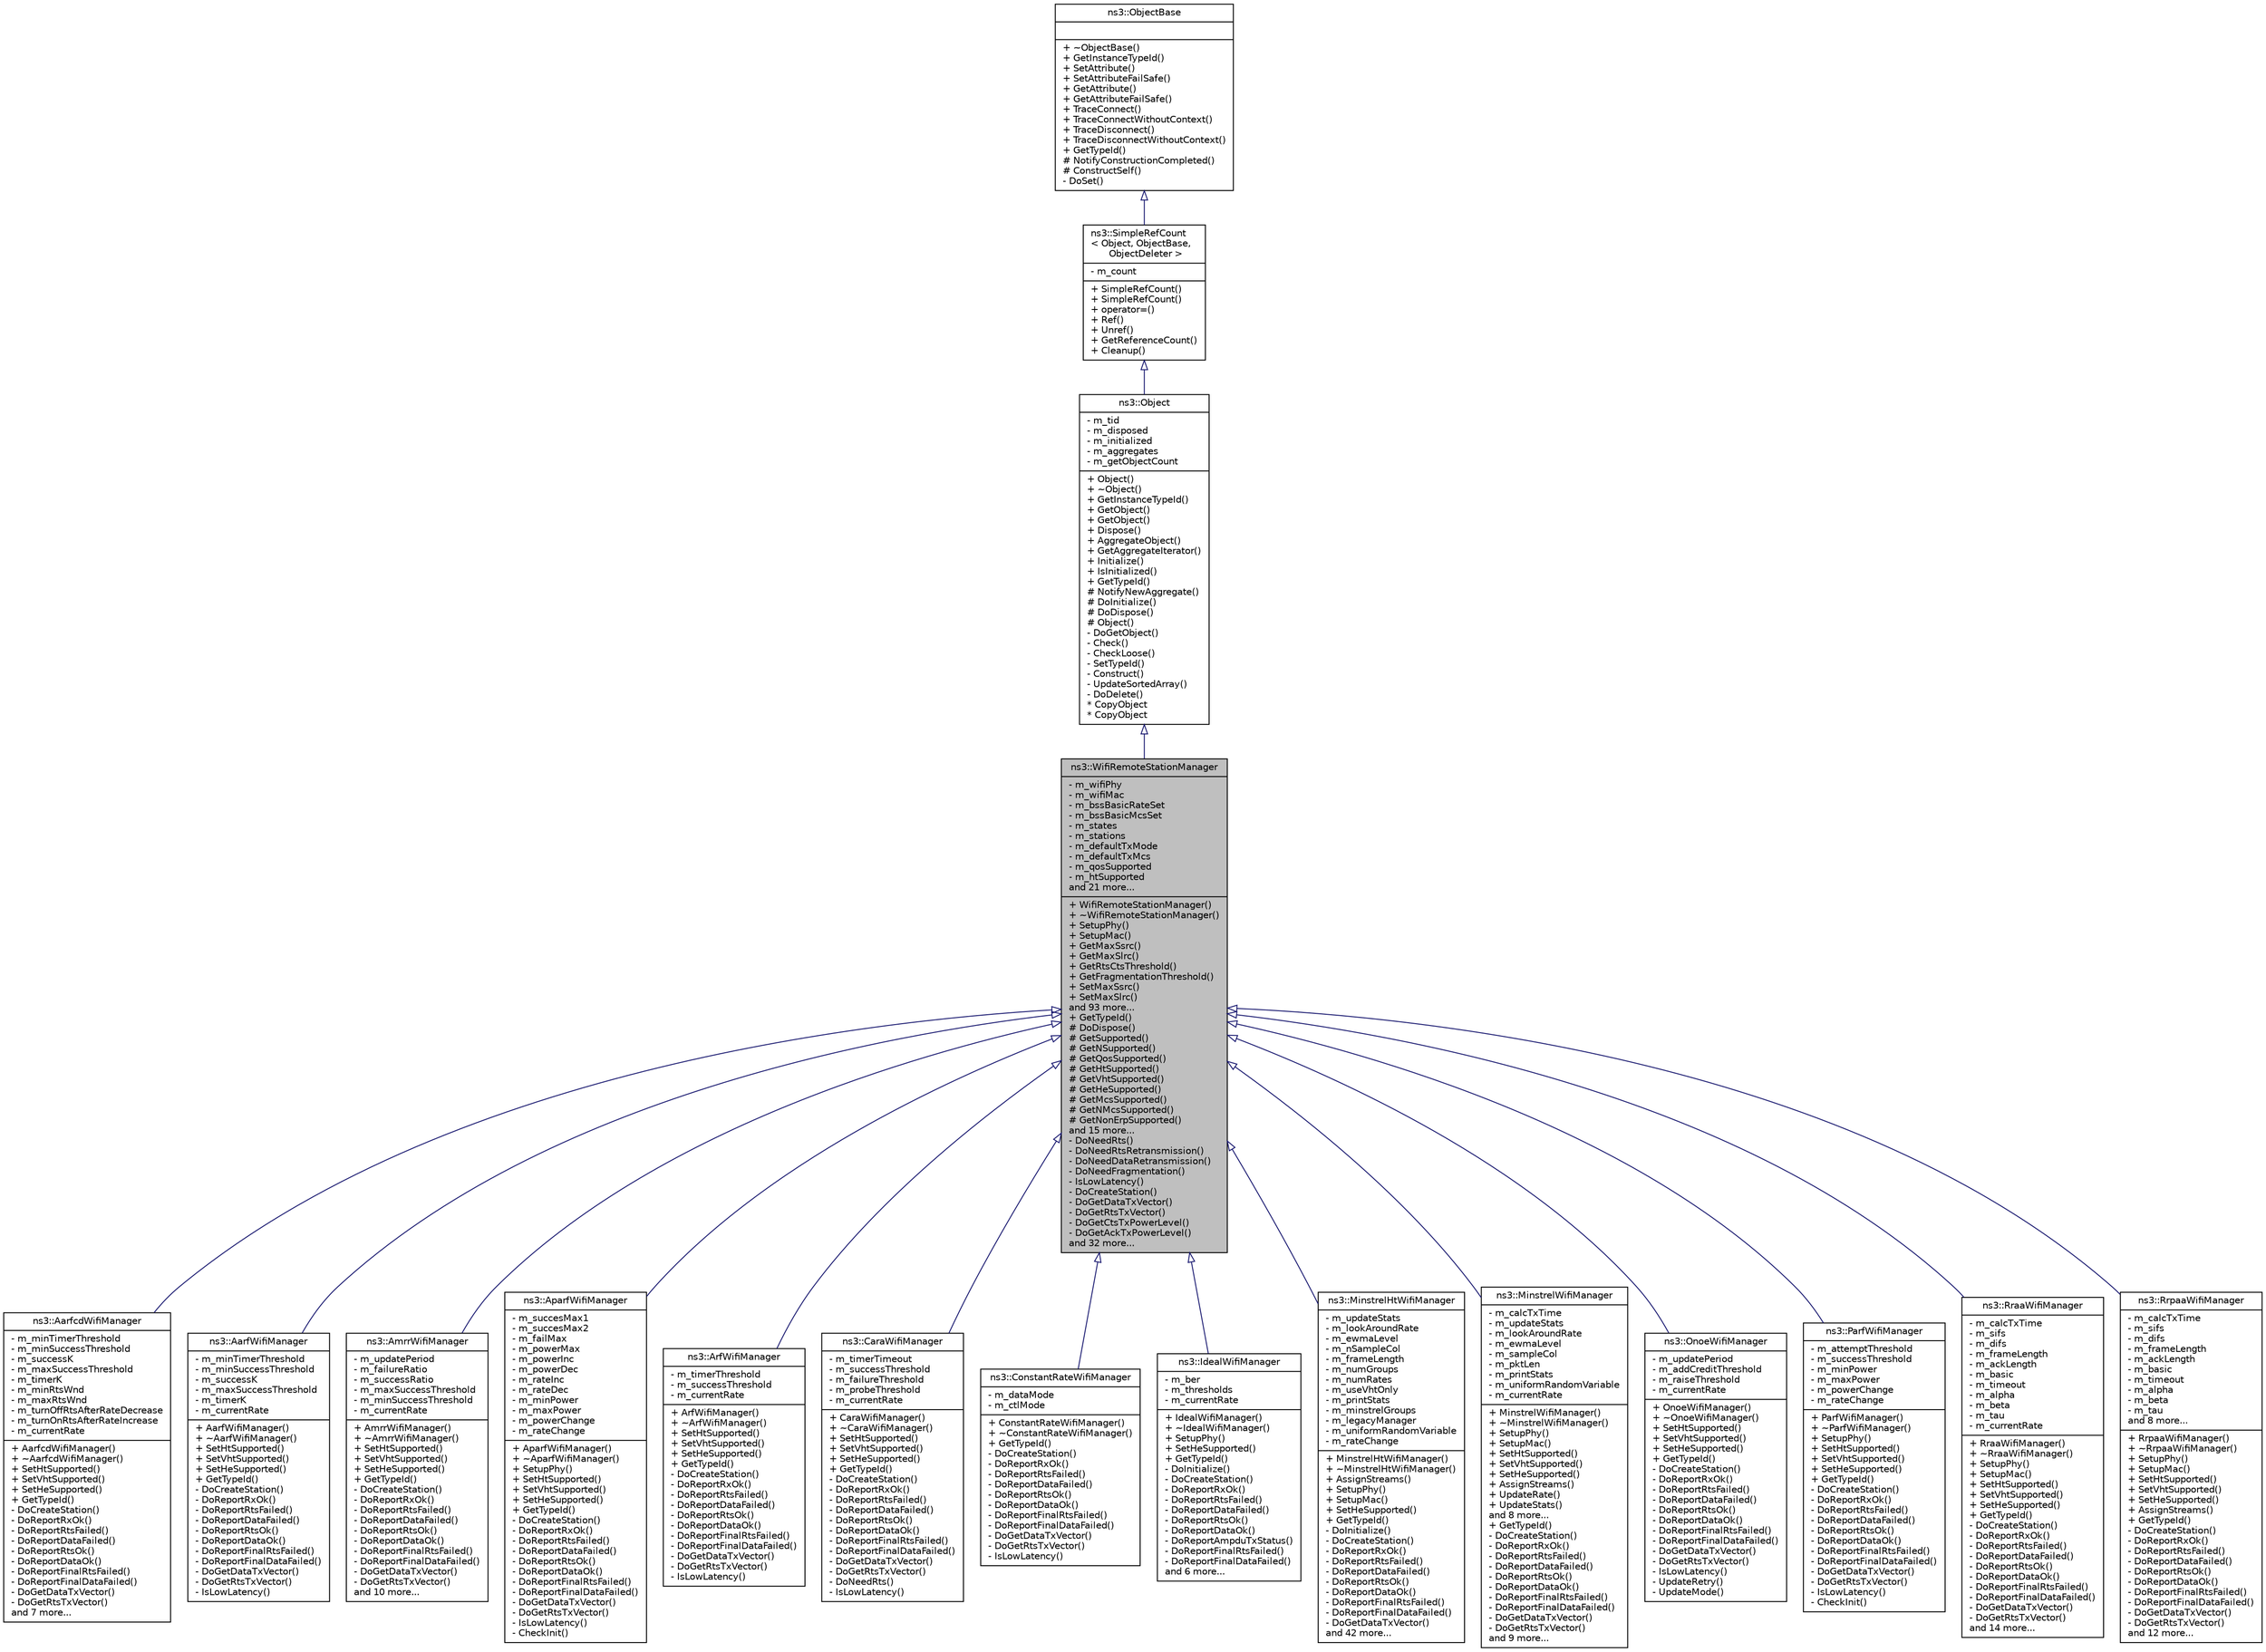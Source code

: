 digraph "ns3::WifiRemoteStationManager"
{
  edge [fontname="Helvetica",fontsize="10",labelfontname="Helvetica",labelfontsize="10"];
  node [fontname="Helvetica",fontsize="10",shape=record];
  Node1 [label="{ns3::WifiRemoteStationManager\n|- m_wifiPhy\l- m_wifiMac\l- m_bssBasicRateSet\l- m_bssBasicMcsSet\l- m_states\l- m_stations\l- m_defaultTxMode\l- m_defaultTxMcs\l- m_qosSupported\l- m_htSupported\land 21 more...\l|+ WifiRemoteStationManager()\l+ ~WifiRemoteStationManager()\l+ SetupPhy()\l+ SetupMac()\l+ GetMaxSsrc()\l+ GetMaxSlrc()\l+ GetRtsCtsThreshold()\l+ GetFragmentationThreshold()\l+ SetMaxSsrc()\l+ SetMaxSlrc()\land 93 more...\l+ GetTypeId()\l# DoDispose()\l# GetSupported()\l# GetNSupported()\l# GetQosSupported()\l# GetHtSupported()\l# GetVhtSupported()\l# GetHeSupported()\l# GetMcsSupported()\l# GetNMcsSupported()\l# GetNonErpSupported()\land 15 more...\l- DoNeedRts()\l- DoNeedRtsRetransmission()\l- DoNeedDataRetransmission()\l- DoNeedFragmentation()\l- IsLowLatency()\l- DoCreateStation()\l- DoGetDataTxVector()\l- DoGetRtsTxVector()\l- DoGetCtsTxPowerLevel()\l- DoGetAckTxPowerLevel()\land 32 more...\l}",height=0.2,width=0.4,color="black", fillcolor="grey75", style="filled", fontcolor="black"];
  Node2 -> Node1 [dir="back",color="midnightblue",fontsize="10",style="solid",arrowtail="onormal"];
  Node2 [label="{ns3::Object\n|- m_tid\l- m_disposed\l- m_initialized\l- m_aggregates\l- m_getObjectCount\l|+ Object()\l+ ~Object()\l+ GetInstanceTypeId()\l+ GetObject()\l+ GetObject()\l+ Dispose()\l+ AggregateObject()\l+ GetAggregateIterator()\l+ Initialize()\l+ IsInitialized()\l+ GetTypeId()\l# NotifyNewAggregate()\l# DoInitialize()\l# DoDispose()\l# Object()\l- DoGetObject()\l- Check()\l- CheckLoose()\l- SetTypeId()\l- Construct()\l- UpdateSortedArray()\l- DoDelete()\l* CopyObject\l* CopyObject\l}",height=0.2,width=0.4,color="black", fillcolor="white", style="filled",URL="$d9/d77/classns3_1_1Object.html",tooltip="A base class which provides memory management and object aggregation. "];
  Node3 -> Node2 [dir="back",color="midnightblue",fontsize="10",style="solid",arrowtail="onormal"];
  Node3 [label="{ns3::SimpleRefCount\l\< Object, ObjectBase,\l ObjectDeleter \>\n|- m_count\l|+ SimpleRefCount()\l+ SimpleRefCount()\l+ operator=()\l+ Ref()\l+ Unref()\l+ GetReferenceCount()\l+ Cleanup()\l}",height=0.2,width=0.4,color="black", fillcolor="white", style="filled",URL="$da/da1/classns3_1_1SimpleRefCount.html"];
  Node4 -> Node3 [dir="back",color="midnightblue",fontsize="10",style="solid",arrowtail="onormal"];
  Node4 [label="{ns3::ObjectBase\n||+ ~ObjectBase()\l+ GetInstanceTypeId()\l+ SetAttribute()\l+ SetAttributeFailSafe()\l+ GetAttribute()\l+ GetAttributeFailSafe()\l+ TraceConnect()\l+ TraceConnectWithoutContext()\l+ TraceDisconnect()\l+ TraceDisconnectWithoutContext()\l+ GetTypeId()\l# NotifyConstructionCompleted()\l# ConstructSelf()\l- DoSet()\l}",height=0.2,width=0.4,color="black", fillcolor="white", style="filled",URL="$d2/dac/classns3_1_1ObjectBase.html",tooltip="Anchor the ns-3 type and attribute system. "];
  Node1 -> Node5 [dir="back",color="midnightblue",fontsize="10",style="solid",arrowtail="onormal"];
  Node5 [label="{ns3::AarfcdWifiManager\n|- m_minTimerThreshold\l- m_minSuccessThreshold\l- m_successK\l- m_maxSuccessThreshold\l- m_timerK\l- m_minRtsWnd\l- m_maxRtsWnd\l- m_turnOffRtsAfterRateDecrease\l- m_turnOnRtsAfterRateIncrease\l- m_currentRate\l|+ AarfcdWifiManager()\l+ ~AarfcdWifiManager()\l+ SetHtSupported()\l+ SetVhtSupported()\l+ SetHeSupported()\l+ GetTypeId()\l- DoCreateStation()\l- DoReportRxOk()\l- DoReportRtsFailed()\l- DoReportDataFailed()\l- DoReportRtsOk()\l- DoReportDataOk()\l- DoReportFinalRtsFailed()\l- DoReportFinalDataFailed()\l- DoGetDataTxVector()\l- DoGetRtsTxVector()\land 7 more...\l}",height=0.2,width=0.4,color="black", fillcolor="white", style="filled",URL="$de/d61/classns3_1_1AarfcdWifiManager.html",tooltip="an implementation of the AARF-CD algorithmThis algorithm was first described in \"Efficient Collision ..."];
  Node1 -> Node6 [dir="back",color="midnightblue",fontsize="10",style="solid",arrowtail="onormal"];
  Node6 [label="{ns3::AarfWifiManager\n|- m_minTimerThreshold\l- m_minSuccessThreshold\l- m_successK\l- m_maxSuccessThreshold\l- m_timerK\l- m_currentRate\l|+ AarfWifiManager()\l+ ~AarfWifiManager()\l+ SetHtSupported()\l+ SetVhtSupported()\l+ SetHeSupported()\l+ GetTypeId()\l- DoCreateStation()\l- DoReportRxOk()\l- DoReportRtsFailed()\l- DoReportDataFailed()\l- DoReportRtsOk()\l- DoReportDataOk()\l- DoReportFinalRtsFailed()\l- DoReportFinalDataFailed()\l- DoGetDataTxVector()\l- DoGetRtsTxVector()\l- IsLowLatency()\l}",height=0.2,width=0.4,color="black", fillcolor="white", style="filled",URL="$d7/d63/classns3_1_1AarfWifiManager.html",tooltip="AARF Rate control algorithmThis class implements the AARF rate control algorithm which was initially ..."];
  Node1 -> Node7 [dir="back",color="midnightblue",fontsize="10",style="solid",arrowtail="onormal"];
  Node7 [label="{ns3::AmrrWifiManager\n|- m_updatePeriod\l- m_failureRatio\l- m_successRatio\l- m_maxSuccessThreshold\l- m_minSuccessThreshold\l- m_currentRate\l|+ AmrrWifiManager()\l+ ~AmrrWifiManager()\l+ SetHtSupported()\l+ SetVhtSupported()\l+ SetHeSupported()\l+ GetTypeId()\l- DoCreateStation()\l- DoReportRxOk()\l- DoReportRtsFailed()\l- DoReportDataFailed()\l- DoReportRtsOk()\l- DoReportDataOk()\l- DoReportFinalRtsFailed()\l- DoReportFinalDataFailed()\l- DoGetDataTxVector()\l- DoGetRtsTxVector()\land 10 more...\l}",height=0.2,width=0.4,color="black", fillcolor="white", style="filled",URL="$d1/d45/classns3_1_1AmrrWifiManager.html",tooltip="AMRR Rate control algorithmThis class implements the AMRR rate control algorithm which was initially ..."];
  Node1 -> Node8 [dir="back",color="midnightblue",fontsize="10",style="solid",arrowtail="onormal"];
  Node8 [label="{ns3::AparfWifiManager\n|- m_succesMax1\l- m_succesMax2\l- m_failMax\l- m_powerMax\l- m_powerInc\l- m_powerDec\l- m_rateInc\l- m_rateDec\l- m_minPower\l- m_maxPower\l- m_powerChange\l- m_rateChange\l|+ AparfWifiManager()\l+ ~AparfWifiManager()\l+ SetupPhy()\l+ SetHtSupported()\l+ SetVhtSupported()\l+ SetHeSupported()\l+ GetTypeId()\l- DoCreateStation()\l- DoReportRxOk()\l- DoReportRtsFailed()\l- DoReportDataFailed()\l- DoReportRtsOk()\l- DoReportDataOk()\l- DoReportFinalRtsFailed()\l- DoReportFinalDataFailed()\l- DoGetDataTxVector()\l- DoGetRtsTxVector()\l- IsLowLatency()\l- CheckInit()\l}",height=0.2,width=0.4,color="black", fillcolor="white", style="filled",URL="$dc/d5c/classns3_1_1AparfWifiManager.html"];
  Node1 -> Node9 [dir="back",color="midnightblue",fontsize="10",style="solid",arrowtail="onormal"];
  Node9 [label="{ns3::ArfWifiManager\n|- m_timerThreshold\l- m_successThreshold\l- m_currentRate\l|+ ArfWifiManager()\l+ ~ArfWifiManager()\l+ SetHtSupported()\l+ SetVhtSupported()\l+ SetHeSupported()\l+ GetTypeId()\l- DoCreateStation()\l- DoReportRxOk()\l- DoReportRtsFailed()\l- DoReportDataFailed()\l- DoReportRtsOk()\l- DoReportDataOk()\l- DoReportFinalRtsFailed()\l- DoReportFinalDataFailed()\l- DoGetDataTxVector()\l- DoGetRtsTxVector()\l- IsLowLatency()\l}",height=0.2,width=0.4,color="black", fillcolor="white", style="filled",URL="$d8/d72/classns3_1_1ArfWifiManager.html",tooltip="ARF Rate control algorithm. "];
  Node1 -> Node10 [dir="back",color="midnightblue",fontsize="10",style="solid",arrowtail="onormal"];
  Node10 [label="{ns3::CaraWifiManager\n|- m_timerTimeout\l- m_successThreshold\l- m_failureThreshold\l- m_probeThreshold\l- m_currentRate\l|+ CaraWifiManager()\l+ ~CaraWifiManager()\l+ SetHtSupported()\l+ SetVhtSupported()\l+ SetHeSupported()\l+ GetTypeId()\l- DoCreateStation()\l- DoReportRxOk()\l- DoReportRtsFailed()\l- DoReportDataFailed()\l- DoReportRtsOk()\l- DoReportDataOk()\l- DoReportFinalRtsFailed()\l- DoReportFinalDataFailed()\l- DoGetDataTxVector()\l- DoGetRtsTxVector()\l- DoNeedRts()\l- IsLowLatency()\l}",height=0.2,width=0.4,color="black", fillcolor="white", style="filled",URL="$d8/d78/classns3_1_1CaraWifiManager.html",tooltip="implement the CARA rate control algorithmImplement the CARA algorithm from: J. Kim, S. Kim, S. Choi, and D. Qiao. \"CARA: Collision-Aware Rate Adaptation for IEEE 802.11 WLANs.\" "];
  Node1 -> Node11 [dir="back",color="midnightblue",fontsize="10",style="solid",arrowtail="onormal"];
  Node11 [label="{ns3::ConstantRateWifiManager\n|- m_dataMode\l- m_ctlMode\l|+ ConstantRateWifiManager()\l+ ~ConstantRateWifiManager()\l+ GetTypeId()\l- DoCreateStation()\l- DoReportRxOk()\l- DoReportRtsFailed()\l- DoReportDataFailed()\l- DoReportRtsOk()\l- DoReportDataOk()\l- DoReportFinalRtsFailed()\l- DoReportFinalDataFailed()\l- DoGetDataTxVector()\l- DoGetRtsTxVector()\l- IsLowLatency()\l}",height=0.2,width=0.4,color="black", fillcolor="white", style="filled",URL="$dd/d00/classns3_1_1ConstantRateWifiManager.html",tooltip="use constant rates for data and RTS transmissions "];
  Node1 -> Node12 [dir="back",color="midnightblue",fontsize="10",style="solid",arrowtail="onormal"];
  Node12 [label="{ns3::IdealWifiManager\n|- m_ber\l- m_thresholds\l- m_currentRate\l|+ IdealWifiManager()\l+ ~IdealWifiManager()\l+ SetupPhy()\l+ SetHeSupported()\l+ GetTypeId()\l- DoInitialize()\l- DoCreateStation()\l- DoReportRxOk()\l- DoReportRtsFailed()\l- DoReportDataFailed()\l- DoReportRtsOk()\l- DoReportDataOk()\l- DoReportAmpduTxStatus()\l- DoReportFinalRtsFailed()\l- DoReportFinalDataFailed()\land 6 more...\l}",height=0.2,width=0.4,color="black", fillcolor="white", style="filled",URL="$de/d5e/classns3_1_1IdealWifiManager.html",tooltip="Ideal rate control algorithmThis class implements an &#39;ideal&#39; rate control algorithm similar to RBAR i..."];
  Node1 -> Node13 [dir="back",color="midnightblue",fontsize="10",style="solid",arrowtail="onormal"];
  Node13 [label="{ns3::MinstrelHtWifiManager\n|- m_updateStats\l- m_lookAroundRate\l- m_ewmaLevel\l- m_nSampleCol\l- m_frameLength\l- m_numGroups\l- m_numRates\l- m_useVhtOnly\l- m_printStats\l- m_minstrelGroups\l- m_legacyManager\l- m_uniformRandomVariable\l- m_rateChange\l|+ MinstrelHtWifiManager()\l+ ~MinstrelHtWifiManager()\l+ AssignStreams()\l+ SetupPhy()\l+ SetupMac()\l+ SetHeSupported()\l+ GetTypeId()\l- DoInitialize()\l- DoCreateStation()\l- DoReportRxOk()\l- DoReportRtsFailed()\l- DoReportDataFailed()\l- DoReportRtsOk()\l- DoReportDataOk()\l- DoReportFinalRtsFailed()\l- DoReportFinalDataFailed()\l- DoGetDataTxVector()\land 42 more...\l}",height=0.2,width=0.4,color="black", fillcolor="white", style="filled",URL="$dd/d09/classns3_1_1MinstrelHtWifiManager.html",tooltip="Implementation of Minstrel HT Rate Control AlgorithmMinstrel-HT is a rate adaptation mechanism for th..."];
  Node1 -> Node14 [dir="back",color="midnightblue",fontsize="10",style="solid",arrowtail="onormal"];
  Node14 [label="{ns3::MinstrelWifiManager\n|- m_calcTxTime\l- m_updateStats\l- m_lookAroundRate\l- m_ewmaLevel\l- m_sampleCol\l- m_pktLen\l- m_printStats\l- m_uniformRandomVariable\l- m_currentRate\l|+ MinstrelWifiManager()\l+ ~MinstrelWifiManager()\l+ SetupPhy()\l+ SetupMac()\l+ SetHtSupported()\l+ SetVhtSupported()\l+ SetHeSupported()\l+ AssignStreams()\l+ UpdateRate()\l+ UpdateStats()\land 8 more...\l+ GetTypeId()\l- DoCreateStation()\l- DoReportRxOk()\l- DoReportRtsFailed()\l- DoReportDataFailed()\l- DoReportRtsOk()\l- DoReportDataOk()\l- DoReportFinalRtsFailed()\l- DoReportFinalDataFailed()\l- DoGetDataTxVector()\l- DoGetRtsTxVector()\land 9 more...\l}",height=0.2,width=0.4,color="black", fillcolor="white", style="filled",URL="$dd/d45/classns3_1_1MinstrelWifiManager.html",tooltip="Implementation of Minstrel Rate Control AlgorithmMinstrel is a rate control algorithm implemented in ..."];
  Node1 -> Node15 [dir="back",color="midnightblue",fontsize="10",style="solid",arrowtail="onormal"];
  Node15 [label="{ns3::OnoeWifiManager\n|- m_updatePeriod\l- m_addCreditThreshold\l- m_raiseThreshold\l- m_currentRate\l|+ OnoeWifiManager()\l+ ~OnoeWifiManager()\l+ SetHtSupported()\l+ SetVhtSupported()\l+ SetHeSupported()\l+ GetTypeId()\l- DoCreateStation()\l- DoReportRxOk()\l- DoReportRtsFailed()\l- DoReportDataFailed()\l- DoReportRtsOk()\l- DoReportDataOk()\l- DoReportFinalRtsFailed()\l- DoReportFinalDataFailed()\l- DoGetDataTxVector()\l- DoGetRtsTxVector()\l- IsLowLatency()\l- UpdateRetry()\l- UpdateMode()\l}",height=0.2,width=0.4,color="black", fillcolor="white", style="filled",URL="$d9/d36/classns3_1_1OnoeWifiManager.html",tooltip="an implementation of the rate control algorithm developed by Atsushi Onoe "];
  Node1 -> Node16 [dir="back",color="midnightblue",fontsize="10",style="solid",arrowtail="onormal"];
  Node16 [label="{ns3::ParfWifiManager\n|- m_attemptThreshold\l- m_successThreshold\l- m_minPower\l- m_maxPower\l- m_powerChange\l- m_rateChange\l|+ ParfWifiManager()\l+ ~ParfWifiManager()\l+ SetupPhy()\l+ SetHtSupported()\l+ SetVhtSupported()\l+ SetHeSupported()\l+ GetTypeId()\l- DoCreateStation()\l- DoReportRxOk()\l- DoReportRtsFailed()\l- DoReportDataFailed()\l- DoReportRtsOk()\l- DoReportDataOk()\l- DoReportFinalRtsFailed()\l- DoReportFinalDataFailed()\l- DoGetDataTxVector()\l- DoGetRtsTxVector()\l- IsLowLatency()\l- CheckInit()\l}",height=0.2,width=0.4,color="black", fillcolor="white", style="filled",URL="$d0/ddc/classns3_1_1ParfWifiManager.html"];
  Node1 -> Node17 [dir="back",color="midnightblue",fontsize="10",style="solid",arrowtail="onormal"];
  Node17 [label="{ns3::RraaWifiManager\n|- m_calcTxTime\l- m_sifs\l- m_difs\l- m_frameLength\l- m_ackLength\l- m_basic\l- m_timeout\l- m_alpha\l- m_beta\l- m_tau\l- m_currentRate\l|+ RraaWifiManager()\l+ ~RraaWifiManager()\l+ SetupPhy()\l+ SetupMac()\l+ SetHtSupported()\l+ SetVhtSupported()\l+ SetHeSupported()\l+ GetTypeId()\l- DoCreateStation()\l- DoReportRxOk()\l- DoReportRtsFailed()\l- DoReportDataFailed()\l- DoReportRtsOk()\l- DoReportDataOk()\l- DoReportFinalRtsFailed()\l- DoReportFinalDataFailed()\l- DoGetDataTxVector()\l- DoGetRtsTxVector()\land 14 more...\l}",height=0.2,width=0.4,color="black", fillcolor="white", style="filled",URL="$d4/dca/classns3_1_1RraaWifiManager.html",tooltip="Robust Rate Adaptation AlgorithmThis is an implementation of RRAA as described in \"Robust rate adapta..."];
  Node1 -> Node18 [dir="back",color="midnightblue",fontsize="10",style="solid",arrowtail="onormal"];
  Node18 [label="{ns3::RrpaaWifiManager\n|- m_calcTxTime\l- m_sifs\l- m_difs\l- m_frameLength\l- m_ackLength\l- m_basic\l- m_timeout\l- m_alpha\l- m_beta\l- m_tau\land 8 more...\l|+ RrpaaWifiManager()\l+ ~RrpaaWifiManager()\l+ SetupPhy()\l+ SetupMac()\l+ SetHtSupported()\l+ SetVhtSupported()\l+ SetHeSupported()\l+ AssignStreams()\l+ GetTypeId()\l- DoCreateStation()\l- DoReportRxOk()\l- DoReportRtsFailed()\l- DoReportDataFailed()\l- DoReportRtsOk()\l- DoReportDataOk()\l- DoReportFinalRtsFailed()\l- DoReportFinalDataFailed()\l- DoGetDataTxVector()\l- DoGetRtsTxVector()\land 12 more...\l}",height=0.2,width=0.4,color="black", fillcolor="white", style="filled",URL="$d3/de6/classns3_1_1RrpaaWifiManager.html"];
}
